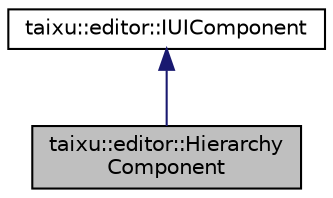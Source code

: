 digraph "taixu::editor::HierarchyComponent"
{
 // LATEX_PDF_SIZE
  edge [fontname="Helvetica",fontsize="10",labelfontname="Helvetica",labelfontsize="10"];
  node [fontname="Helvetica",fontsize="10",shape=record];
  Node1 [label="taixu::editor::Hierarchy\lComponent",height=0.2,width=0.4,color="black", fillcolor="grey75", style="filled", fontcolor="black",tooltip=" "];
  Node2 -> Node1 [dir="back",color="midnightblue",fontsize="10",style="solid",fontname="Helvetica"];
  Node2 [label="taixu::editor::IUIComponent",height=0.2,width=0.4,color="black", fillcolor="white", style="filled",URL="$classtaixu_1_1editor_1_1IUIComponent.html",tooltip=" "];
}
